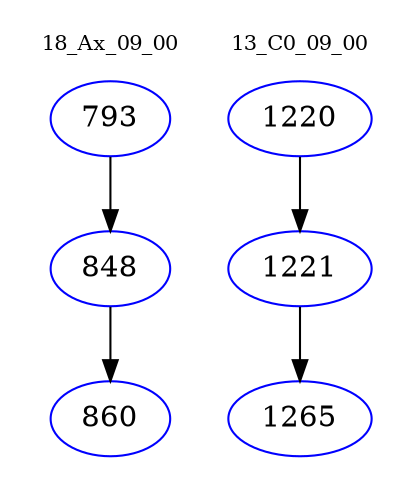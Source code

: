 digraph{
subgraph cluster_0 {
color = white
label = "18_Ax_09_00";
fontsize=10;
T0_793 [label="793", color="blue"]
T0_793 -> T0_848 [color="black"]
T0_848 [label="848", color="blue"]
T0_848 -> T0_860 [color="black"]
T0_860 [label="860", color="blue"]
}
subgraph cluster_1 {
color = white
label = "13_C0_09_00";
fontsize=10;
T1_1220 [label="1220", color="blue"]
T1_1220 -> T1_1221 [color="black"]
T1_1221 [label="1221", color="blue"]
T1_1221 -> T1_1265 [color="black"]
T1_1265 [label="1265", color="blue"]
}
}
